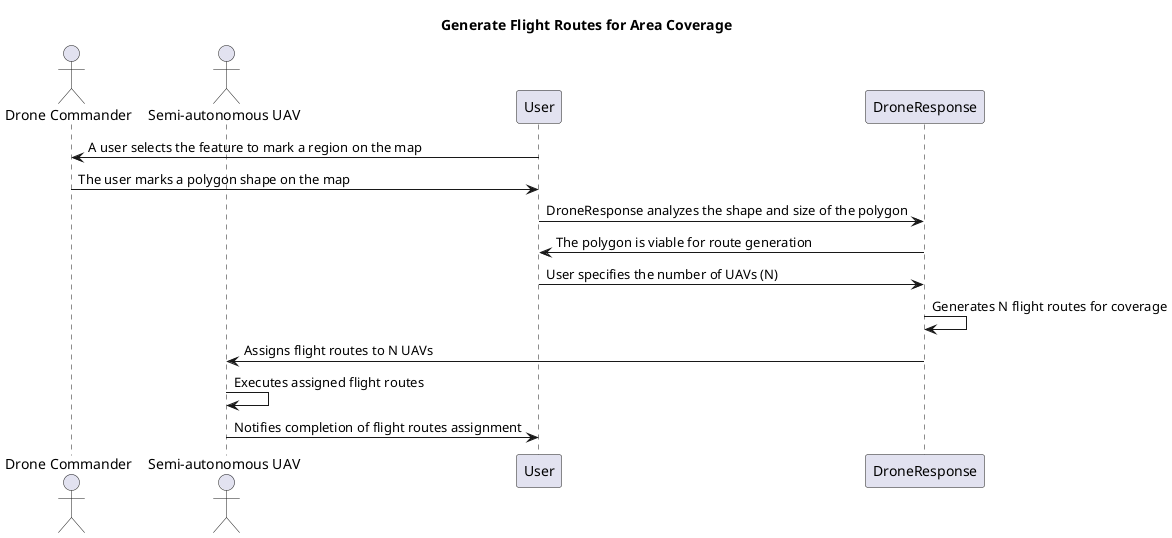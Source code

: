 @startuml
title Generate Flight Routes for Area Coverage

actor "Drone Commander" as DroneCommander
actor "Semi-autonomous UAV" as SemiAutonomousUAV
participant "User" as User
participant "DroneResponse" as DroneResponse

User -> DroneCommander: A user selects the feature to mark a region on the map
DroneCommander -> User: The user marks a polygon shape on the map
User -> DroneResponse: DroneResponse analyzes the shape and size of the polygon
DroneResponse -> User: The polygon is viable for route generation
User -> DroneResponse: User specifies the number of UAVs (N)
DroneResponse -> DroneResponse: Generates N flight routes for coverage
DroneResponse -> SemiAutonomousUAV: Assigns flight routes to N UAVs
SemiAutonomousUAV -> SemiAutonomousUAV: Executes assigned flight routes
SemiAutonomousUAV -> User: Notifies completion of flight routes assignment
@enduml
